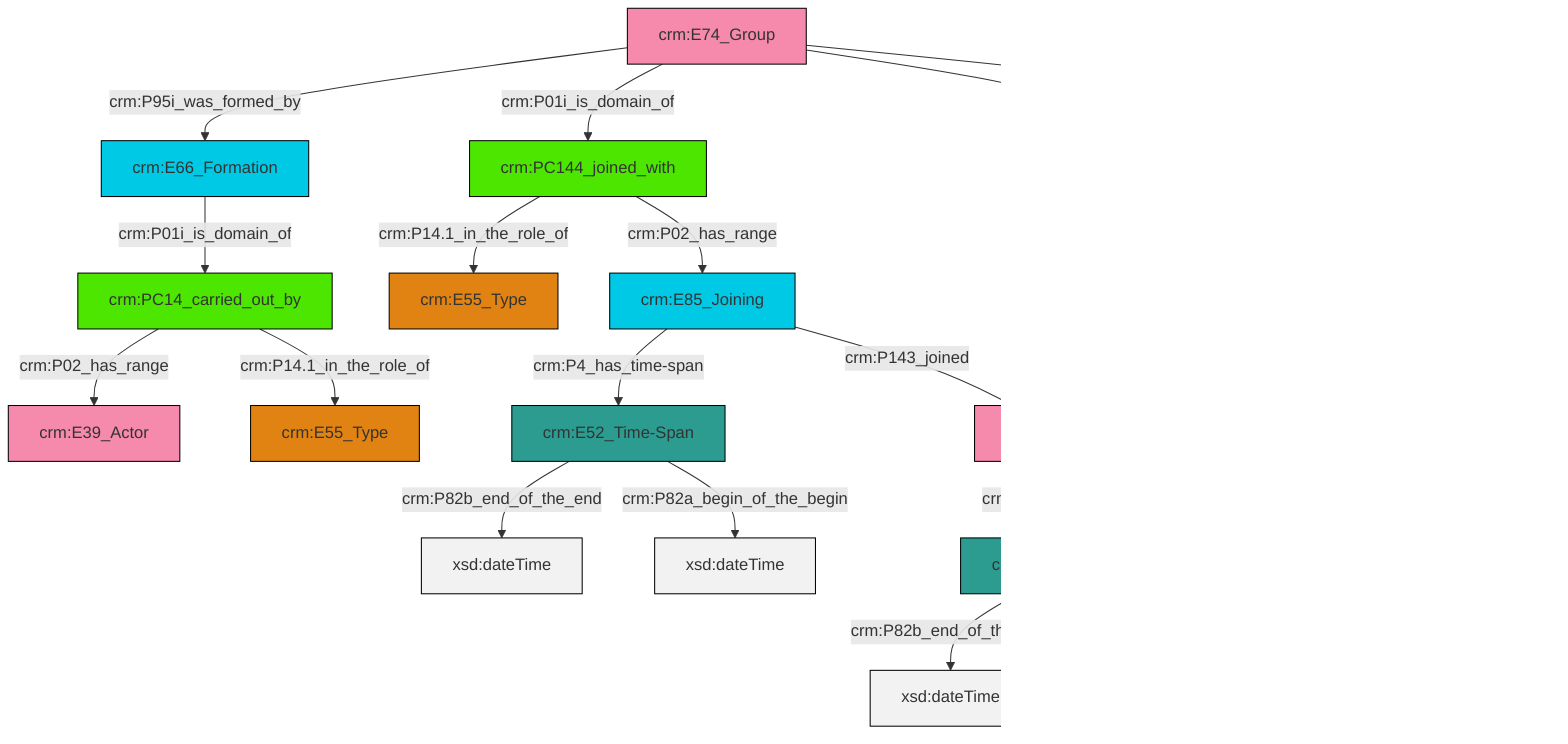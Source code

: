 graph TD
classDef Literal fill:#f2f2f2,stroke:#000000;
classDef CRM_Entity fill:#FFFFFF,stroke:#000000;
classDef Temporal_Entity fill:#00C9E6, stroke:#000000;
classDef Type fill:#E18312, stroke:#000000;
classDef Time-Span fill:#2C9C91, stroke:#000000;
classDef Appellation fill:#FFEB7F, stroke:#000000;
classDef Place fill:#008836, stroke:#000000;
classDef Persistent_Item fill:#B266B2, stroke:#000000;
classDef Conceptual_Object fill:#FFD700, stroke:#000000;
classDef Physical_Thing fill:#D2B48C, stroke:#000000;
classDef Actor fill:#f58aad, stroke:#000000;
classDef PC_Classes fill:#4ce600, stroke:#000000;
classDef Multi fill:#cccccc,stroke:#000000;

4["crm:E52_Time-Span"]:::Time-Span -->|crm:P82b_end_of_the_end| 5[xsd:dateTime]:::Literal
6["crm:PC14_carried_out_by"]:::PC_Classes -->|crm:P02_has_range| 7["crm:E39_Actor"]:::Actor
8["crm:E74_Group"]:::Actor -->|crm:P95i_was_formed_by| 9["crm:E66_Formation"]:::Temporal_Entity
10["crm:E52_Time-Span"]:::Time-Span -->|crm:P82b_end_of_the_end| 11[xsd:dateTime]:::Literal
6["crm:PC14_carried_out_by"]:::PC_Classes -->|crm:P14.1_in_the_role_of| 12["crm:E55_Type"]:::Type
18["crm:E85_Joining"]:::Temporal_Entity -->|crm:P4_has_time-span| 10["crm:E52_Time-Span"]:::Time-Span
10["crm:E52_Time-Span"]:::Time-Span -->|crm:P82a_begin_of_the_begin| 22[xsd:dateTime]:::Literal
8["crm:E74_Group"]:::Actor -->|crm:P01i_is_domain_of| 23["crm:PC144_joined_with"]:::PC_Classes
8["crm:E74_Group"]:::Actor -->|crm:P146i_lost_member_by| 15["crm:E86_Leaving"]:::Temporal_Entity
15["crm:E86_Leaving"]:::Temporal_Entity -->|crm:P145_separated| 25["crm:E21_Person"]:::Actor
9["crm:E66_Formation"]:::Temporal_Entity -->|crm:P01i_is_domain_of| 6["crm:PC14_carried_out_by"]:::PC_Classes
23["crm:PC144_joined_with"]:::PC_Classes -->|crm:P14.1_in_the_role_of| 0["crm:E55_Type"]:::Type
4["crm:E52_Time-Span"]:::Time-Span -->|crm:P82a_begin_of_the_begin| 28[xsd:dateTime]:::Literal
20["crm:E74_Group"]:::Actor -->|crm:P2_has_type| 2["crm:E55_Type"]:::Type
23["crm:PC144_joined_with"]:::PC_Classes -->|crm:P02_has_range| 18["crm:E85_Joining"]:::Temporal_Entity
18["crm:E85_Joining"]:::Temporal_Entity -->|crm:P143_joined| 25["crm:E21_Person"]:::Actor
8["crm:E74_Group"]:::Actor -->|crm:P107i_is_current_or_former_member_of| 20["crm:E74_Group"]:::Actor
25["crm:E21_Person"]:::Actor -->|crm:P4_has_time-span| 4["crm:E52_Time-Span"]:::Time-Span